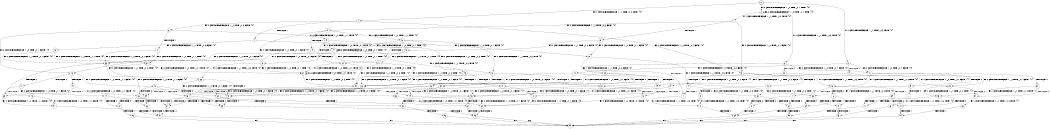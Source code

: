 digraph BCG {
size = "7, 10.5";
center = TRUE;
node [shape = circle];
0 [peripheries = 2];
0 -> 1 [label = "EX !1 !ATOMIC_EXCH_BRANCH (1, +1, TRUE, +0, 2, TRUE) !{0}"];
0 -> 2 [label = "EX !2 !ATOMIC_EXCH_BRANCH (1, +0, TRUE, +0, 1, TRUE) !{0}"];
0 -> 3 [label = "EX !0 !ATOMIC_EXCH_BRANCH (1, +1, TRUE, +0, 3, TRUE) !{0}"];
1 -> 4 [label = "TERMINATE !1"];
1 -> 5 [label = "EX !2 !ATOMIC_EXCH_BRANCH (1, +0, TRUE, +0, 1, FALSE) !{0}"];
1 -> 6 [label = "EX !0 !ATOMIC_EXCH_BRANCH (1, +1, TRUE, +0, 3, FALSE) !{0}"];
2 -> 7 [label = "EX !1 !ATOMIC_EXCH_BRANCH (1, +1, TRUE, +0, 2, TRUE) !{0}"];
2 -> 8 [label = "EX !0 !ATOMIC_EXCH_BRANCH (1, +1, TRUE, +0, 3, TRUE) !{0}"];
2 -> 2 [label = "EX !2 !ATOMIC_EXCH_BRANCH (1, +0, TRUE, +0, 1, TRUE) !{0}"];
3 -> 9 [label = "TERMINATE !0"];
3 -> 10 [label = "EX !1 !ATOMIC_EXCH_BRANCH (1, +1, TRUE, +0, 2, FALSE) !{0}"];
3 -> 11 [label = "EX !2 !ATOMIC_EXCH_BRANCH (1, +0, TRUE, +0, 1, FALSE) !{0}"];
4 -> 12 [label = "EX !2 !ATOMIC_EXCH_BRANCH (1, +0, TRUE, +0, 1, FALSE) !{0}"];
4 -> 13 [label = "EX !0 !ATOMIC_EXCH_BRANCH (1, +1, TRUE, +0, 3, FALSE) !{0}"];
5 -> 14 [label = "TERMINATE !1"];
5 -> 15 [label = "TERMINATE !2"];
5 -> 16 [label = "EX !0 !ATOMIC_EXCH_BRANCH (1, +1, TRUE, +0, 3, TRUE) !{0}"];
6 -> 17 [label = "TERMINATE !1"];
6 -> 18 [label = "EX !2 !ATOMIC_EXCH_BRANCH (1, +0, TRUE, +0, 1, FALSE) !{0}"];
6 -> 19 [label = "EX !0 !ATOMIC_EXCH_BRANCH (1, +0, TRUE, +1, 1, TRUE) !{0}"];
7 -> 20 [label = "TERMINATE !1"];
7 -> 21 [label = "EX !0 !ATOMIC_EXCH_BRANCH (1, +1, TRUE, +0, 3, FALSE) !{0}"];
7 -> 5 [label = "EX !2 !ATOMIC_EXCH_BRANCH (1, +0, TRUE, +0, 1, FALSE) !{0}"];
8 -> 22 [label = "TERMINATE !0"];
8 -> 23 [label = "EX !1 !ATOMIC_EXCH_BRANCH (1, +1, TRUE, +0, 2, FALSE) !{0}"];
8 -> 11 [label = "EX !2 !ATOMIC_EXCH_BRANCH (1, +0, TRUE, +0, 1, FALSE) !{0}"];
9 -> 24 [label = "EX !1 !ATOMIC_EXCH_BRANCH (1, +1, TRUE, +0, 2, FALSE) !{1}"];
9 -> 25 [label = "EX !2 !ATOMIC_EXCH_BRANCH (1, +0, TRUE, +0, 1, FALSE) !{1}"];
10 -> 26 [label = "TERMINATE !1"];
10 -> 27 [label = "TERMINATE !0"];
10 -> 28 [label = "EX !2 !ATOMIC_EXCH_BRANCH (1, +0, TRUE, +0, 1, FALSE) !{0}"];
11 -> 29 [label = "TERMINATE !2"];
11 -> 30 [label = "TERMINATE !0"];
11 -> 16 [label = "EX !1 !ATOMIC_EXCH_BRANCH (1, +1, TRUE, +0, 2, TRUE) !{0}"];
12 -> 31 [label = "TERMINATE !2"];
12 -> 32 [label = "EX !0 !ATOMIC_EXCH_BRANCH (1, +1, TRUE, +0, 3, TRUE) !{0}"];
13 -> 33 [label = "EX !2 !ATOMIC_EXCH_BRANCH (1, +0, TRUE, +0, 1, FALSE) !{0}"];
13 -> 34 [label = "EX !0 !ATOMIC_EXCH_BRANCH (1, +0, TRUE, +1, 1, TRUE) !{0}"];
14 -> 31 [label = "TERMINATE !2"];
14 -> 32 [label = "EX !0 !ATOMIC_EXCH_BRANCH (1, +1, TRUE, +0, 3, TRUE) !{0}"];
15 -> 35 [label = "TERMINATE !1"];
15 -> 36 [label = "EX !0 !ATOMIC_EXCH_BRANCH (1, +1, TRUE, +0, 3, TRUE) !{0}"];
16 -> 37 [label = "TERMINATE !1"];
16 -> 38 [label = "TERMINATE !2"];
16 -> 39 [label = "TERMINATE !0"];
17 -> 33 [label = "EX !2 !ATOMIC_EXCH_BRANCH (1, +0, TRUE, +0, 1, FALSE) !{0}"];
17 -> 34 [label = "EX !0 !ATOMIC_EXCH_BRANCH (1, +0, TRUE, +1, 1, TRUE) !{0}"];
18 -> 40 [label = "TERMINATE !1"];
18 -> 41 [label = "TERMINATE !2"];
18 -> 42 [label = "EX !0 !ATOMIC_EXCH_BRANCH (1, +0, TRUE, +1, 1, FALSE) !{0}"];
19 -> 43 [label = "TERMINATE !1"];
19 -> 44 [label = "EX !2 !ATOMIC_EXCH_BRANCH (1, +0, TRUE, +0, 1, TRUE) !{0}"];
19 -> 45 [label = "EX !0 !ATOMIC_EXCH_BRANCH (1, +1, TRUE, +0, 3, TRUE) !{0}"];
20 -> 46 [label = "EX !0 !ATOMIC_EXCH_BRANCH (1, +1, TRUE, +0, 3, FALSE) !{0}"];
20 -> 12 [label = "EX !2 !ATOMIC_EXCH_BRANCH (1, +0, TRUE, +0, 1, FALSE) !{0}"];
21 -> 47 [label = "TERMINATE !1"];
21 -> 18 [label = "EX !2 !ATOMIC_EXCH_BRANCH (1, +0, TRUE, +0, 1, FALSE) !{0}"];
21 -> 48 [label = "EX !0 !ATOMIC_EXCH_BRANCH (1, +0, TRUE, +1, 1, TRUE) !{0}"];
22 -> 49 [label = "EX !1 !ATOMIC_EXCH_BRANCH (1, +1, TRUE, +0, 2, FALSE) !{1}"];
22 -> 25 [label = "EX !2 !ATOMIC_EXCH_BRANCH (1, +0, TRUE, +0, 1, FALSE) !{1}"];
23 -> 50 [label = "TERMINATE !1"];
23 -> 51 [label = "TERMINATE !0"];
23 -> 28 [label = "EX !2 !ATOMIC_EXCH_BRANCH (1, +0, TRUE, +0, 1, FALSE) !{0}"];
24 -> 52 [label = "TERMINATE !1"];
24 -> 53 [label = "EX !2 !ATOMIC_EXCH_BRANCH (1, +0, TRUE, +0, 1, FALSE) !{1}"];
25 -> 54 [label = "TERMINATE !2"];
25 -> 55 [label = "EX !1 !ATOMIC_EXCH_BRANCH (1, +1, TRUE, +0, 2, TRUE) !{1}"];
26 -> 56 [label = "TERMINATE !0"];
26 -> 57 [label = "EX !2 !ATOMIC_EXCH_BRANCH (1, +0, TRUE, +0, 1, FALSE) !{0}"];
27 -> 52 [label = "TERMINATE !1"];
27 -> 53 [label = "EX !2 !ATOMIC_EXCH_BRANCH (1, +0, TRUE, +0, 1, FALSE) !{1}"];
28 -> 58 [label = "TERMINATE !1"];
28 -> 59 [label = "TERMINATE !2"];
28 -> 60 [label = "TERMINATE !0"];
29 -> 61 [label = "TERMINATE !0"];
29 -> 36 [label = "EX !1 !ATOMIC_EXCH_BRANCH (1, +1, TRUE, +0, 2, TRUE) !{0}"];
30 -> 54 [label = "TERMINATE !2"];
30 -> 55 [label = "EX !1 !ATOMIC_EXCH_BRANCH (1, +1, TRUE, +0, 2, TRUE) !{1}"];
31 -> 62 [label = "EX !0 !ATOMIC_EXCH_BRANCH (1, +1, TRUE, +0, 3, TRUE) !{0}"];
32 -> 63 [label = "TERMINATE !2"];
32 -> 64 [label = "TERMINATE !0"];
33 -> 65 [label = "TERMINATE !2"];
33 -> 66 [label = "EX !0 !ATOMIC_EXCH_BRANCH (1, +0, TRUE, +1, 1, FALSE) !{0}"];
34 -> 67 [label = "EX !2 !ATOMIC_EXCH_BRANCH (1, +0, TRUE, +0, 1, TRUE) !{0}"];
34 -> 68 [label = "EX !0 !ATOMIC_EXCH_BRANCH (1, +1, TRUE, +0, 3, TRUE) !{0}"];
35 -> 62 [label = "EX !0 !ATOMIC_EXCH_BRANCH (1, +1, TRUE, +0, 3, TRUE) !{0}"];
36 -> 69 [label = "TERMINATE !1"];
36 -> 70 [label = "TERMINATE !0"];
37 -> 63 [label = "TERMINATE !2"];
37 -> 64 [label = "TERMINATE !0"];
38 -> 69 [label = "TERMINATE !1"];
38 -> 70 [label = "TERMINATE !0"];
39 -> 71 [label = "TERMINATE !1"];
39 -> 72 [label = "TERMINATE !2"];
40 -> 65 [label = "TERMINATE !2"];
40 -> 66 [label = "EX !0 !ATOMIC_EXCH_BRANCH (1, +0, TRUE, +1, 1, FALSE) !{0}"];
41 -> 73 [label = "TERMINATE !1"];
41 -> 74 [label = "EX !0 !ATOMIC_EXCH_BRANCH (1, +0, TRUE, +1, 1, FALSE) !{0}"];
42 -> 58 [label = "TERMINATE !1"];
42 -> 59 [label = "TERMINATE !2"];
42 -> 60 [label = "TERMINATE !0"];
43 -> 67 [label = "EX !2 !ATOMIC_EXCH_BRANCH (1, +0, TRUE, +0, 1, TRUE) !{0}"];
43 -> 68 [label = "EX !0 !ATOMIC_EXCH_BRANCH (1, +1, TRUE, +0, 3, TRUE) !{0}"];
44 -> 75 [label = "TERMINATE !1"];
44 -> 44 [label = "EX !2 !ATOMIC_EXCH_BRANCH (1, +0, TRUE, +0, 1, TRUE) !{0}"];
44 -> 76 [label = "EX !0 !ATOMIC_EXCH_BRANCH (1, +1, TRUE, +0, 3, TRUE) !{0}"];
45 -> 26 [label = "TERMINATE !1"];
45 -> 27 [label = "TERMINATE !0"];
45 -> 28 [label = "EX !2 !ATOMIC_EXCH_BRANCH (1, +0, TRUE, +0, 1, FALSE) !{0}"];
46 -> 33 [label = "EX !2 !ATOMIC_EXCH_BRANCH (1, +0, TRUE, +0, 1, FALSE) !{0}"];
46 -> 77 [label = "EX !0 !ATOMIC_EXCH_BRANCH (1, +0, TRUE, +1, 1, TRUE) !{0}"];
47 -> 33 [label = "EX !2 !ATOMIC_EXCH_BRANCH (1, +0, TRUE, +0, 1, FALSE) !{0}"];
47 -> 77 [label = "EX !0 !ATOMIC_EXCH_BRANCH (1, +0, TRUE, +1, 1, TRUE) !{0}"];
48 -> 75 [label = "TERMINATE !1"];
48 -> 44 [label = "EX !2 !ATOMIC_EXCH_BRANCH (1, +0, TRUE, +0, 1, TRUE) !{0}"];
48 -> 76 [label = "EX !0 !ATOMIC_EXCH_BRANCH (1, +1, TRUE, +0, 3, TRUE) !{0}"];
49 -> 78 [label = "TERMINATE !1"];
49 -> 53 [label = "EX !2 !ATOMIC_EXCH_BRANCH (1, +0, TRUE, +0, 1, FALSE) !{1}"];
50 -> 79 [label = "TERMINATE !0"];
50 -> 57 [label = "EX !2 !ATOMIC_EXCH_BRANCH (1, +0, TRUE, +0, 1, FALSE) !{0}"];
51 -> 78 [label = "TERMINATE !1"];
51 -> 53 [label = "EX !2 !ATOMIC_EXCH_BRANCH (1, +0, TRUE, +0, 1, FALSE) !{1}"];
52 -> 80 [label = "EX !2 !ATOMIC_EXCH_BRANCH (1, +0, TRUE, +0, 1, FALSE) !{2}"];
53 -> 81 [label = "TERMINATE !1"];
53 -> 82 [label = "TERMINATE !2"];
54 -> 83 [label = "EX !1 !ATOMIC_EXCH_BRANCH (1, +1, TRUE, +0, 2, TRUE) !{1}"];
55 -> 71 [label = "TERMINATE !1"];
55 -> 72 [label = "TERMINATE !2"];
56 -> 80 [label = "EX !2 !ATOMIC_EXCH_BRANCH (1, +0, TRUE, +0, 1, FALSE) !{2}"];
57 -> 84 [label = "TERMINATE !2"];
57 -> 85 [label = "TERMINATE !0"];
58 -> 84 [label = "TERMINATE !2"];
58 -> 85 [label = "TERMINATE !0"];
59 -> 86 [label = "TERMINATE !1"];
59 -> 87 [label = "TERMINATE !0"];
60 -> 81 [label = "TERMINATE !1"];
60 -> 82 [label = "TERMINATE !2"];
61 -> 88 [label = "EX !1 !ATOMIC_EXCH_BRANCH (1, +1, TRUE, +0, 2, TRUE) !{2}"];
62 -> 89 [label = "TERMINATE !0"];
63 -> 89 [label = "TERMINATE !0"];
64 -> 90 [label = "TERMINATE !2"];
65 -> 91 [label = "EX !0 !ATOMIC_EXCH_BRANCH (1, +0, TRUE, +1, 1, FALSE) !{0}"];
66 -> 84 [label = "TERMINATE !2"];
66 -> 85 [label = "TERMINATE !0"];
67 -> 67 [label = "EX !2 !ATOMIC_EXCH_BRANCH (1, +0, TRUE, +0, 1, TRUE) !{0}"];
67 -> 92 [label = "EX !0 !ATOMIC_EXCH_BRANCH (1, +1, TRUE, +0, 3, TRUE) !{0}"];
68 -> 56 [label = "TERMINATE !0"];
68 -> 57 [label = "EX !2 !ATOMIC_EXCH_BRANCH (1, +0, TRUE, +0, 1, FALSE) !{0}"];
69 -> 89 [label = "TERMINATE !0"];
70 -> 93 [label = "TERMINATE !1"];
71 -> 90 [label = "TERMINATE !2"];
72 -> 94 [label = "TERMINATE !1"];
73 -> 91 [label = "EX !0 !ATOMIC_EXCH_BRANCH (1, +0, TRUE, +1, 1, FALSE) !{0}"];
74 -> 86 [label = "TERMINATE !1"];
74 -> 87 [label = "TERMINATE !0"];
75 -> 67 [label = "EX !2 !ATOMIC_EXCH_BRANCH (1, +0, TRUE, +0, 1, TRUE) !{0}"];
75 -> 92 [label = "EX !0 !ATOMIC_EXCH_BRANCH (1, +1, TRUE, +0, 3, TRUE) !{0}"];
76 -> 50 [label = "TERMINATE !1"];
76 -> 51 [label = "TERMINATE !0"];
76 -> 28 [label = "EX !2 !ATOMIC_EXCH_BRANCH (1, +0, TRUE, +0, 1, FALSE) !{0}"];
77 -> 67 [label = "EX !2 !ATOMIC_EXCH_BRANCH (1, +0, TRUE, +0, 1, TRUE) !{0}"];
77 -> 92 [label = "EX !0 !ATOMIC_EXCH_BRANCH (1, +1, TRUE, +0, 3, TRUE) !{0}"];
78 -> 80 [label = "EX !2 !ATOMIC_EXCH_BRANCH (1, +0, TRUE, +0, 1, FALSE) !{2}"];
79 -> 80 [label = "EX !2 !ATOMIC_EXCH_BRANCH (1, +0, TRUE, +0, 1, FALSE) !{2}"];
80 -> 95 [label = "TERMINATE !2"];
81 -> 95 [label = "TERMINATE !2"];
82 -> 96 [label = "TERMINATE !1"];
83 -> 94 [label = "TERMINATE !1"];
84 -> 97 [label = "TERMINATE !0"];
85 -> 95 [label = "TERMINATE !2"];
86 -> 97 [label = "TERMINATE !0"];
87 -> 98 [label = "TERMINATE !1"];
88 -> 93 [label = "TERMINATE !1"];
89 -> 99 [label = "exit"];
90 -> 99 [label = "exit"];
91 -> 97 [label = "TERMINATE !0"];
92 -> 79 [label = "TERMINATE !0"];
92 -> 57 [label = "EX !2 !ATOMIC_EXCH_BRANCH (1, +0, TRUE, +0, 1, FALSE) !{0}"];
93 -> 99 [label = "exit"];
94 -> 99 [label = "exit"];
95 -> 99 [label = "exit"];
96 -> 99 [label = "exit"];
97 -> 99 [label = "exit"];
98 -> 99 [label = "exit"];
}
